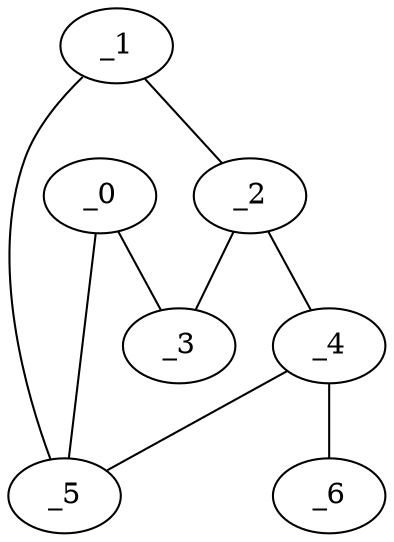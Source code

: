graph EP1_0093 {
	_0	 [x="2.09952",
		y="2.56653"];
	_3	 [x="0.83488",
		y="3.02132"];
	_0 -- _3;
	_5	 [x="2.83143",
		y="1.88236"];
	_0 -- _5;
	_1	 [x="2.58996",
		y="1.12094"];
	_2	 [x="1.06771",
		y="0.537929"];
	_1 -- _2;
	_1 -- _5;
	_2 -- _3;
	_4	 [x="0.6",
		y="1.74"];
	_2 -- _4;
	_4 -- _5;
	_6	 [x="1.58",
		y="0.542536"];
	_4 -- _6;
}
